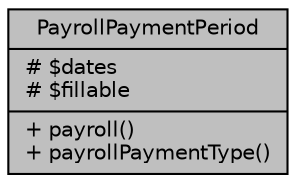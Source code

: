 digraph "PayrollPaymentPeriod"
{
 // LATEX_PDF_SIZE
  bgcolor="transparent";
  edge [fontname="Helvetica",fontsize="10",labelfontname="Helvetica",labelfontsize="10"];
  node [fontname="Helvetica",fontsize="10",shape=record];
  Node1 [label="{PayrollPaymentPeriod\n|# $dates\l# $fillable\l|+ payroll()\l+ payrollPaymentType()\l}",height=0.2,width=0.4,color="black", fillcolor="grey75", style="filled", fontcolor="black",tooltip="Datos de los períodos de pago de nómina."];
}
